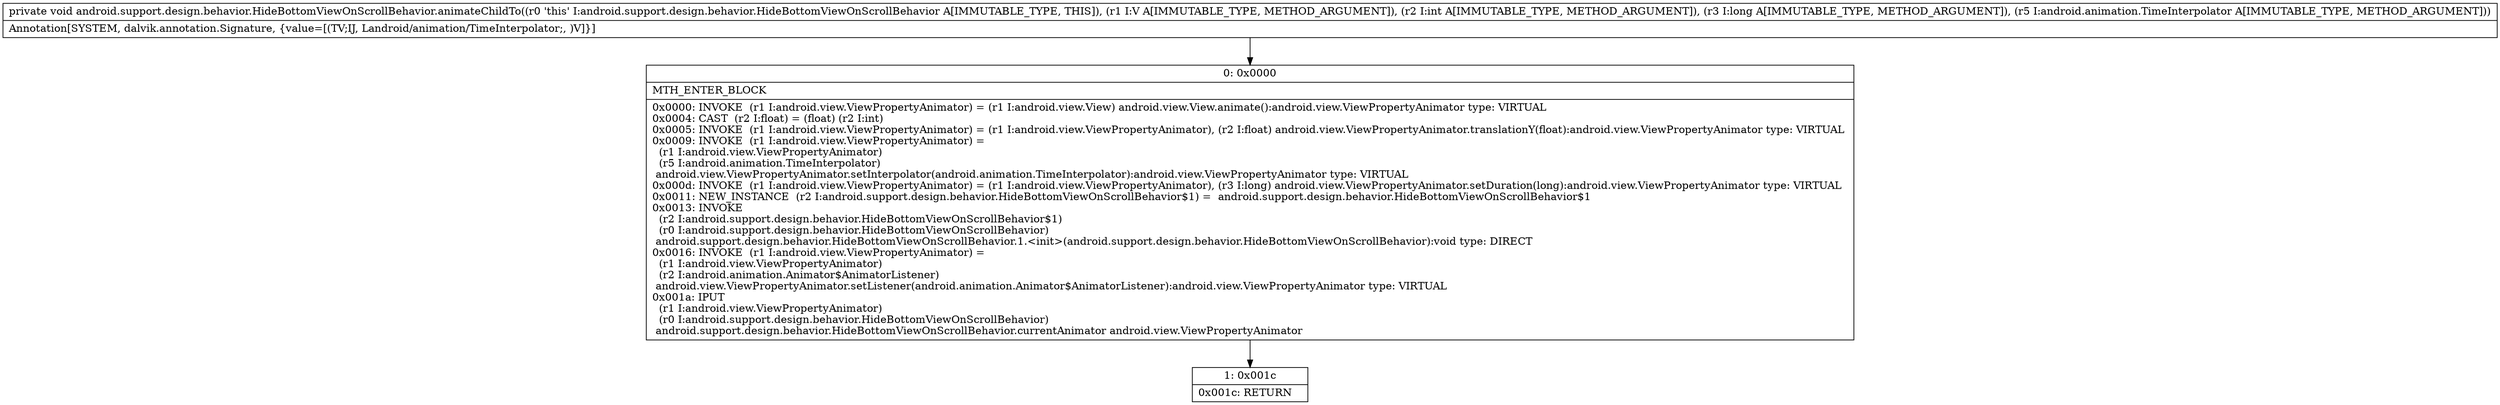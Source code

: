 digraph "CFG forandroid.support.design.behavior.HideBottomViewOnScrollBehavior.animateChildTo(Landroid\/view\/View;IJLandroid\/animation\/TimeInterpolator;)V" {
Node_0 [shape=record,label="{0\:\ 0x0000|MTH_ENTER_BLOCK\l|0x0000: INVOKE  (r1 I:android.view.ViewPropertyAnimator) = (r1 I:android.view.View) android.view.View.animate():android.view.ViewPropertyAnimator type: VIRTUAL \l0x0004: CAST  (r2 I:float) = (float) (r2 I:int) \l0x0005: INVOKE  (r1 I:android.view.ViewPropertyAnimator) = (r1 I:android.view.ViewPropertyAnimator), (r2 I:float) android.view.ViewPropertyAnimator.translationY(float):android.view.ViewPropertyAnimator type: VIRTUAL \l0x0009: INVOKE  (r1 I:android.view.ViewPropertyAnimator) = \l  (r1 I:android.view.ViewPropertyAnimator)\l  (r5 I:android.animation.TimeInterpolator)\l android.view.ViewPropertyAnimator.setInterpolator(android.animation.TimeInterpolator):android.view.ViewPropertyAnimator type: VIRTUAL \l0x000d: INVOKE  (r1 I:android.view.ViewPropertyAnimator) = (r1 I:android.view.ViewPropertyAnimator), (r3 I:long) android.view.ViewPropertyAnimator.setDuration(long):android.view.ViewPropertyAnimator type: VIRTUAL \l0x0011: NEW_INSTANCE  (r2 I:android.support.design.behavior.HideBottomViewOnScrollBehavior$1) =  android.support.design.behavior.HideBottomViewOnScrollBehavior$1 \l0x0013: INVOKE  \l  (r2 I:android.support.design.behavior.HideBottomViewOnScrollBehavior$1)\l  (r0 I:android.support.design.behavior.HideBottomViewOnScrollBehavior)\l android.support.design.behavior.HideBottomViewOnScrollBehavior.1.\<init\>(android.support.design.behavior.HideBottomViewOnScrollBehavior):void type: DIRECT \l0x0016: INVOKE  (r1 I:android.view.ViewPropertyAnimator) = \l  (r1 I:android.view.ViewPropertyAnimator)\l  (r2 I:android.animation.Animator$AnimatorListener)\l android.view.ViewPropertyAnimator.setListener(android.animation.Animator$AnimatorListener):android.view.ViewPropertyAnimator type: VIRTUAL \l0x001a: IPUT  \l  (r1 I:android.view.ViewPropertyAnimator)\l  (r0 I:android.support.design.behavior.HideBottomViewOnScrollBehavior)\l android.support.design.behavior.HideBottomViewOnScrollBehavior.currentAnimator android.view.ViewPropertyAnimator \l}"];
Node_1 [shape=record,label="{1\:\ 0x001c|0x001c: RETURN   \l}"];
MethodNode[shape=record,label="{private void android.support.design.behavior.HideBottomViewOnScrollBehavior.animateChildTo((r0 'this' I:android.support.design.behavior.HideBottomViewOnScrollBehavior A[IMMUTABLE_TYPE, THIS]), (r1 I:V A[IMMUTABLE_TYPE, METHOD_ARGUMENT]), (r2 I:int A[IMMUTABLE_TYPE, METHOD_ARGUMENT]), (r3 I:long A[IMMUTABLE_TYPE, METHOD_ARGUMENT]), (r5 I:android.animation.TimeInterpolator A[IMMUTABLE_TYPE, METHOD_ARGUMENT]))  | Annotation[SYSTEM, dalvik.annotation.Signature, \{value=[(TV;IJ, Landroid\/animation\/TimeInterpolator;, )V]\}]\l}"];
MethodNode -> Node_0;
Node_0 -> Node_1;
}

